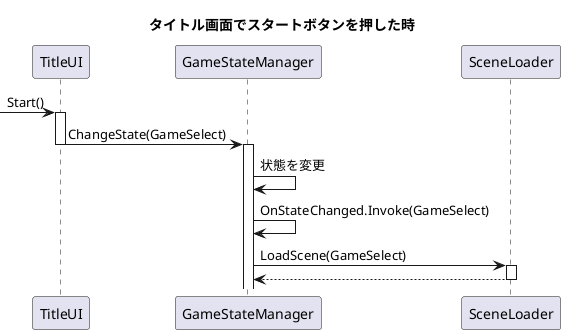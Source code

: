 @startuml
title "タイトル画面でスタートボタンを押した時"

-> TitleUI : Start()
activate TitleUI

TitleUI -> GameStateManager : ChangeState(GameSelect)
deactivate TitleUI
activate GameStateManager

GameStateManager -> GameStateManager : 状態を変更

GameStateManager -> GameStateManager : OnStateChanged.Invoke(GameSelect)

GameStateManager -> SceneLoader : LoadScene(GameSelect)
activate SceneLoader

SceneLoader --> GameStateManager
deactivate SceneLoader
@enduml

@startuml
title "タイトル画面で終了ボタンを押した時"

-> TitleUI : Exit()
activate TitleUI

TitleUI -> GameStateManager : ChangeState(ExitGame)
deactivate TitleUI
activate GameStateManager

GameStateManager -> GameStateManager : 状態を変更

GameStateManager -> GameStateManager : OnStateChanged.Invoke(ExitGame)

GameStateManager -> GameStateManager : ゲームを終了
@enduml

@startuml
title "ゲーム選択画面でゲームを選択した時"

-> GameUI : PlayGame()
activate GameUI

GameUI -> GameStateManager : ChangeState(game)
deactivate GameUI
activate GameStateManager

GameStateManager -> GameStateManager : 状態を変更

GameStateManager -> GameStateManager : OnStateChanged.Invoke(InGame)

GameStateManager -> SceneLoader : LoadScene(game)
activate SceneLoader

SceneLoader --> GameStateManager
deactivate SceneLoader

@enduml

@startuml
title タイトルに戻るボタンを押した時

-> GameSelectUI : BackToTitle()
activate GameSelectUI

GameSelectUI -> GameStateManager : ChangeState(Title)
deactivate GameSelectUI
activate GameStateManager

GameStateManager -> GameStateManager : 状態を変更

GameStateManager -> GameStateManager : OnStateChanged.Invoke(Title)

GameStateManager -> SceneLoader : LoadScene(Title)
activate SceneLoader

SceneLoader --> GameStateManager
deactivate SceneLoader

@enduml

@startuml
participant JankenManager
participant Character
participant PreGameUI
participant HandSelectUI
participant ResultUI
title JankenManagerの初期化

-> JankenManager : シーン読み込み時
activate JankenManager

JankenManager -> PreGameUI : OnClosed += SelectHand
JankenManager -> HandSelectUI : OnClosed += OnHandSelected
JankenManager -> ResultUI : OnClosed += OnQuitResult
JankenManager -> JankenSystem ** : new JankenSystem()

autoactivate on

JankenManager -> JankenManager : Init()

autoactivate off

JankenManager -> JankenManager : jankenTextの内容を変更

JankenManager -> CharacterManager : playersをリセット\n(画面上のキャラクターを削除)

JankenManager -> JankenSystem : ResetPlayer()

JankenManager -> Character ** : キャラクター作成

JankenManager -> CharacterManager : プレイヤーとNPCを登録する

note right of JankenManager : 現時点では、プレイヤーとNPCの1対1でじゃんけんする\n今後PreGameUI上で人数を変えられるようにするかも

JankenManager -> JankenManager : ChangeState(PreGame)

JankenManager -> PreGameUI : Open()
@enduml

@startuml
title PreGameUIでスタートボタンを押した時
autoactivate on

-> PreGameUI : Close()

PreGameUI -> PreGameUI : OnClosed.Invoke()

PreGameUI -> JankenManager : SelectHand()

autoactivate off

JankenManager -> JankenManager : jankenTextの内容を変更

alt currentState == PreGame
JankenManager -> JankenManager : currentState\n = HandSelect

JankenManager -> CharacterManager : Characterのリストを取得
activate CharacterManager
CharacterManager --> JankenManager : characterList
deactivate CharacterManager

loop characterListの各要素に対して
JankenManager -> JankenSystem : IJankenPlayerを登録
end

else
JankenManager -> JankenManager : currentState\n = HandSelectAgain
end
autoactivate on

loop playersが持つ全Characterに対して
JankenManager -> Character : Thinking()
return
end

JankenManager -> HandSelectUI : Open()
return
return
return
@enduml

@startuml
title HandSelectUIで出す手を選んだ時
autoactivate on

-> HandSelectUI : SelectHand(hand)

autoactivate off
HandSelectUI -> HandSelectUI : selectedHand = hand

autoactivate on
HandSelectUI -> HandSelectUI : Close()
HandSelectUI -> HandSelectUI : OnClosed.Invoke()

HandSelectUI -> JankenManager : OnHandSelected()

autoactivate off
JankenManager -> JankenManager : jankenTextの内容を変更
JankenManager -> JankenManager : 状態をShowingHandsに変更
autoactivate on

JankenManager -> HandSelectUI : 選択した手を取得
return selectedHand

autoactivate off
JankenManager -> JankenManager : MainPlayer.hand = selectedHand
autoactivate on

JankenManager -> JankenSystem : Judge()
return result

JankenManager -> CharacterManager : じゃんけんの参加者を取得
return characterList

loop characterListの各要素に対して
autoactivate off
JankenManager -> Character : じゃんけんする演出を再生
activate Character
Character -> IJankenPlayer : 出した手を取得
activate IJankenPlayer
IJankenPlayer --> Character : playedHand
deactivate IJankenPlayer
Character -> Character : 出した手に応じた演出
Character --> JankenManager
deactivate Character
end

JankenManager -> JankenManager : キャラクターの演出\n（じゃんけんぽん）が終わるまで待つ
JankenManager -> JankenManager : jankenTextの内容を変更
autoactivate on


alt あいこだった
JankenManager -> JankenManager : OnDraw()
autoactivate off
JankenManager -> JankenManager : SelectHand()
autoactivate on
return

else
JankenManager -> JankenManager : OnResult()
note right of JankenManager : じゃんけんの勝ち負けに応じたアニメーションを再生後、ResultUIを表示する


autoactivate off
JankenManager -> JankenManager : jankenTextを勝敗に合わせ変更
autoactivate on

JankenManager -> CharacterManager
return characterList
loop characterListの各要素に対して
autoactivate off
JankenManager -> Character : 出した手を取得
activate Character
Character --> JankenManager : playedHand
deactivate Character

JankenManager -> JankenManager : 勝敗とplayedHandを比較

alt 勝ったキャラクターである
JankenManager -> Character : Happy()
else
JankenManager -> Character : Sad()
end
end
JankenManager -> JankenManager : アニメ再生が終わるまで待つ
JankenManager -> ResultUI : Open()

return
end
return
return
return
@enduml

@startuml
title リザルト画面を閉じた時

-> ResultUI : Replay()\n(Quit())
activate ResultUI

ResultUI -> ResultUI : pushedButton\n = ReplayButton\n(= QuitButton)

ResultUI -> ResultUI : Close()
activate ResultUI

ResultUI -> JankenManager : OnQuitResult()
activate JankenManager

alt pushedButton == ReplayButton
JankenManager -> JankenManager : Init()
else pushedButton == QuitButton
JankenManager -> JankenManager : QuitGame()
activate JankenManager
JankenManager -> GameStateManager : ChangeState(GameSelect)
deactivate JankenManager
end 
@enduml

@startuml
title JankenSystem.Judge()

-> JankenSystem : Judge()
activate JankenSystem

note right of JankenSystem : 各参加者が出す手を取得し、Resultに保存する
loop IJankenPlayer p in participants

JankenSystem -> IJankenPlayer : GetHand()
activate IJankenPlayer

IJankenPlayer -> JankenSystem : hand
deactivate IJankenPlayer

end

JankenSystem -> JankenSystem : 保存した情報を基に\n勝敗を判定する
<-- JankenSystem : result
@enduml

@startuml
title BaseUI.Open()

-> BaseUI : Open()
activate BaseUI

BaseUI -> BaseUI : uiState = Opening

alt Animationが設定されている
BaseUI -> BaseUI : PlayAnim(true)
activate BaseUI

BaseUI --> BaseUI : OnAnimEnded()
deactivate BaseUI

else Animationが設定されていない

BaseUI -> BaseUI : OnAnimEnded()

end

BaseUI -> BaseUI : uiState = Active

BaseUI -> ButtonUtil : EnableButtons(buttons[])
activate ButtonUtil

ButtonUtil --> BaseUI
deactivate ButtonUtil

@enduml

@startuml
title BaseUI.Close()

-> BaseUI : Close()
activate BaseUI

BaseUI -> BaseUI : uiState = Closing

BaseUI -> ButtonUtil : DisableButtons(buttons[])
activate ButtonUtil

ButtonUtil --> BaseUI
deactivate ButtonUtil

alt Animationが設定されている
BaseUI -> BaseUI : PlayAnim(false)
activate BaseUI

BaseUI --> BaseUI : OnAnimEnded()
deactivate BaseUI

else Animationが設定されていない

BaseUI -> BaseUI : OnAnimEnded()

end
BaseUI -> BaseUI : uiState = InActive

BaseUI -> BaseUI : OnClosed.Invoke()
activate BaseUI

BaseUI --> BaseUI
deactivate BaseUI
@enduml

